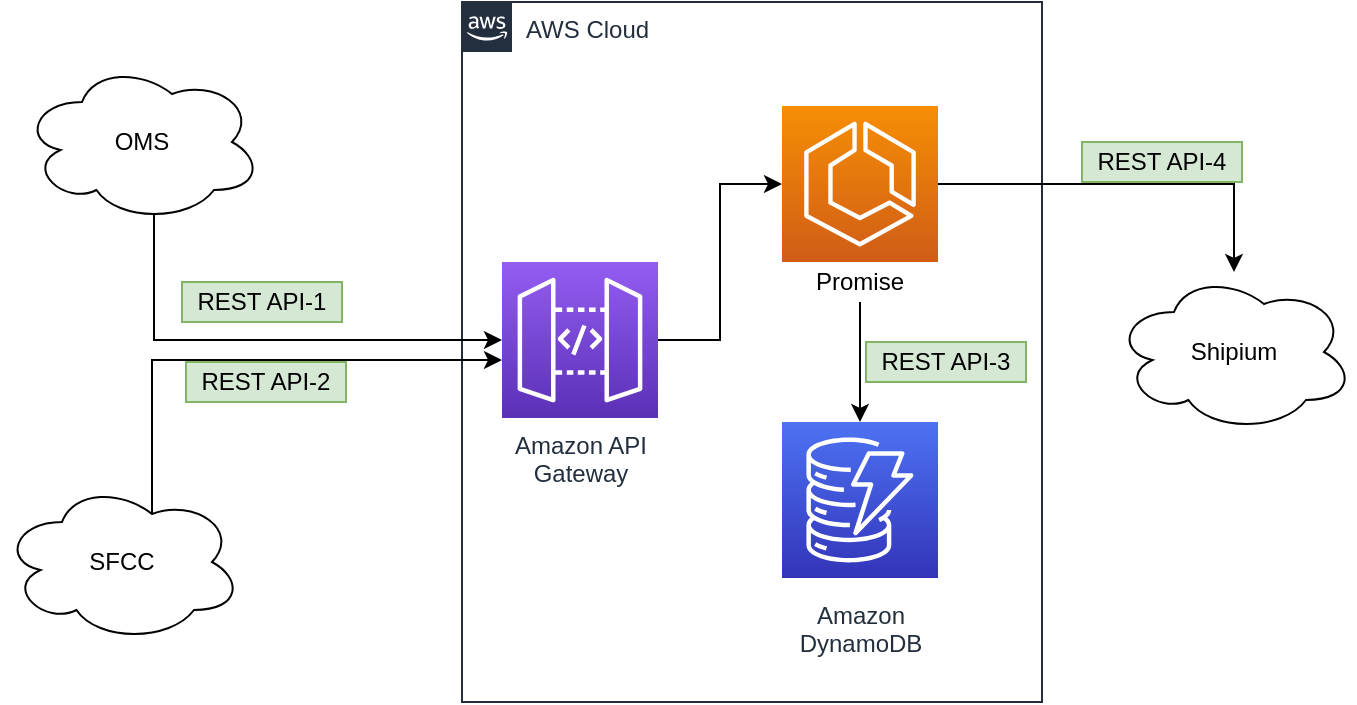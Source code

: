 <mxfile version="20.2.5" type="github">
  <diagram id="Ht1M8jgEwFfnCIfOTk4-" name="Page-1">
    <mxGraphModel dx="931" dy="533" grid="1" gridSize="10" guides="1" tooltips="1" connect="1" arrows="1" fold="1" page="1" pageScale="1" pageWidth="1169" pageHeight="827" math="0" shadow="0">
      <root>
        <mxCell id="0" />
        <mxCell id="1" parent="0" />
        <mxCell id="R-IXnLzLf4_tJUkMW1ok-7" value="AWS Cloud" style="points=[[0,0],[0.25,0],[0.5,0],[0.75,0],[1,0],[1,0.25],[1,0.5],[1,0.75],[1,1],[0.75,1],[0.5,1],[0.25,1],[0,1],[0,0.75],[0,0.5],[0,0.25]];outlineConnect=0;gradientColor=none;html=1;whiteSpace=wrap;fontSize=12;fontStyle=0;container=1;pointerEvents=0;collapsible=0;recursiveResize=0;shape=mxgraph.aws4.group;grIcon=mxgraph.aws4.group_aws_cloud_alt;strokeColor=#232F3E;fillColor=none;verticalAlign=top;align=left;spacingLeft=30;fontColor=#232F3E;dashed=0;" vertex="1" parent="1">
          <mxGeometry x="400" y="190" width="290" height="350" as="geometry" />
        </mxCell>
        <mxCell id="R-IXnLzLf4_tJUkMW1ok-23" style="edgeStyle=orthogonalEdgeStyle;rounded=0;orthogonalLoop=1;jettySize=auto;html=1;" edge="1" parent="R-IXnLzLf4_tJUkMW1ok-7" source="UEzPUAAOIrF-is8g5C7q-114" target="R-IXnLzLf4_tJUkMW1ok-8">
          <mxGeometry relative="1" as="geometry" />
        </mxCell>
        <mxCell id="UEzPUAAOIrF-is8g5C7q-114" value="Amazon API&lt;br&gt;Gateway&lt;br&gt;" style="outlineConnect=0;fontColor=#232F3E;gradientColor=#945DF2;gradientDirection=north;fillColor=#5A30B5;strokeColor=#ffffff;dashed=0;verticalLabelPosition=bottom;verticalAlign=top;align=center;html=1;fontSize=12;fontStyle=0;aspect=fixed;shape=mxgraph.aws4.resourceIcon;resIcon=mxgraph.aws4.api_gateway;labelBackgroundColor=#ffffff;" parent="R-IXnLzLf4_tJUkMW1ok-7" vertex="1">
          <mxGeometry x="20" y="130" width="78" height="78" as="geometry" />
        </mxCell>
        <mxCell id="UEzPUAAOIrF-is8g5C7q-119" value="Amazon&lt;br&gt;DynamoDB&lt;br&gt;" style="outlineConnect=0;fontColor=#232F3E;gradientColor=#4D72F3;gradientDirection=north;fillColor=#3334B9;strokeColor=#ffffff;dashed=0;verticalLabelPosition=bottom;verticalAlign=top;align=center;html=1;fontSize=12;fontStyle=0;aspect=fixed;shape=mxgraph.aws4.resourceIcon;resIcon=mxgraph.aws4.dynamodb;labelBackgroundColor=#ffffff;spacingTop=5;" parent="R-IXnLzLf4_tJUkMW1ok-7" vertex="1">
          <mxGeometry x="160.0" y="210" width="78" height="78" as="geometry" />
        </mxCell>
        <mxCell id="R-IXnLzLf4_tJUkMW1ok-8" value="" style="sketch=0;points=[[0,0,0],[0.25,0,0],[0.5,0,0],[0.75,0,0],[1,0,0],[0,1,0],[0.25,1,0],[0.5,1,0],[0.75,1,0],[1,1,0],[0,0.25,0],[0,0.5,0],[0,0.75,0],[1,0.25,0],[1,0.5,0],[1,0.75,0]];outlineConnect=0;fontColor=#232F3E;gradientColor=#F78E04;gradientDirection=north;fillColor=#D05C17;strokeColor=#ffffff;dashed=0;verticalLabelPosition=bottom;verticalAlign=top;align=center;html=1;fontSize=12;fontStyle=0;aspect=fixed;shape=mxgraph.aws4.resourceIcon;resIcon=mxgraph.aws4.ecs;" vertex="1" parent="R-IXnLzLf4_tJUkMW1ok-7">
          <mxGeometry x="160.0" y="52" width="78" height="78" as="geometry" />
        </mxCell>
        <mxCell id="R-IXnLzLf4_tJUkMW1ok-24" style="edgeStyle=orthogonalEdgeStyle;rounded=0;orthogonalLoop=1;jettySize=auto;html=1;" edge="1" parent="R-IXnLzLf4_tJUkMW1ok-7" source="R-IXnLzLf4_tJUkMW1ok-10" target="UEzPUAAOIrF-is8g5C7q-119">
          <mxGeometry relative="1" as="geometry" />
        </mxCell>
        <mxCell id="R-IXnLzLf4_tJUkMW1ok-10" value="Promise" style="whiteSpace=wrap;html=1;fillColor=none;strokeColor=none;" vertex="1" parent="R-IXnLzLf4_tJUkMW1ok-7">
          <mxGeometry x="159.0" y="130" width="80" height="20" as="geometry" />
        </mxCell>
        <mxCell id="R-IXnLzLf4_tJUkMW1ok-28" value="REST API-3" style="whiteSpace=wrap;html=1;fillColor=#d5e8d4;strokeColor=#82b366;" vertex="1" parent="R-IXnLzLf4_tJUkMW1ok-7">
          <mxGeometry x="202.0" y="170" width="80" height="20" as="geometry" />
        </mxCell>
        <mxCell id="R-IXnLzLf4_tJUkMW1ok-5" value="OMS" style="ellipse;shape=cloud;whiteSpace=wrap;html=1;" vertex="1" parent="1">
          <mxGeometry x="180" y="220" width="120" height="80" as="geometry" />
        </mxCell>
        <mxCell id="R-IXnLzLf4_tJUkMW1ok-6" value="SFCC" style="ellipse;shape=cloud;whiteSpace=wrap;html=1;" vertex="1" parent="1">
          <mxGeometry x="170" y="430" width="120" height="80" as="geometry" />
        </mxCell>
        <mxCell id="R-IXnLzLf4_tJUkMW1ok-9" value="Shipium" style="ellipse;shape=cloud;whiteSpace=wrap;html=1;" vertex="1" parent="1">
          <mxGeometry x="726" y="325" width="120" height="80" as="geometry" />
        </mxCell>
        <mxCell id="R-IXnLzLf4_tJUkMW1ok-21" value="" style="endArrow=classic;html=1;rounded=0;exitX=0.55;exitY=0.95;exitDx=0;exitDy=0;exitPerimeter=0;" edge="1" parent="1" source="R-IXnLzLf4_tJUkMW1ok-5" target="UEzPUAAOIrF-is8g5C7q-114">
          <mxGeometry width="50" height="50" relative="1" as="geometry">
            <mxPoint x="326" y="360" as="sourcePoint" />
            <mxPoint x="376" y="310" as="targetPoint" />
            <Array as="points">
              <mxPoint x="246" y="359" />
            </Array>
          </mxGeometry>
        </mxCell>
        <mxCell id="R-IXnLzLf4_tJUkMW1ok-22" value="" style="endArrow=classic;html=1;rounded=0;exitX=0.625;exitY=0.2;exitDx=0;exitDy=0;exitPerimeter=0;" edge="1" parent="1" source="R-IXnLzLf4_tJUkMW1ok-6">
          <mxGeometry width="50" height="50" relative="1" as="geometry">
            <mxPoint x="256" y="306" as="sourcePoint" />
            <mxPoint x="420" y="369" as="targetPoint" />
            <Array as="points">
              <mxPoint x="245" y="369" />
            </Array>
          </mxGeometry>
        </mxCell>
        <mxCell id="R-IXnLzLf4_tJUkMW1ok-25" style="edgeStyle=orthogonalEdgeStyle;rounded=0;orthogonalLoop=1;jettySize=auto;html=1;" edge="1" parent="1" source="R-IXnLzLf4_tJUkMW1ok-8" target="R-IXnLzLf4_tJUkMW1ok-9">
          <mxGeometry relative="1" as="geometry" />
        </mxCell>
        <mxCell id="R-IXnLzLf4_tJUkMW1ok-26" value="REST API-1" style="whiteSpace=wrap;html=1;fillColor=#d5e8d4;strokeColor=#82b366;" vertex="1" parent="1">
          <mxGeometry x="260.0" y="330" width="80" height="20" as="geometry" />
        </mxCell>
        <mxCell id="R-IXnLzLf4_tJUkMW1ok-27" value="REST API-2" style="whiteSpace=wrap;html=1;fillColor=#d5e8d4;strokeColor=#82b366;" vertex="1" parent="1">
          <mxGeometry x="262.0" y="370" width="80" height="20" as="geometry" />
        </mxCell>
        <mxCell id="R-IXnLzLf4_tJUkMW1ok-29" value="REST API-4" style="whiteSpace=wrap;html=1;fillColor=#d5e8d4;strokeColor=#82b366;" vertex="1" parent="1">
          <mxGeometry x="710.0" y="260" width="80" height="20" as="geometry" />
        </mxCell>
      </root>
    </mxGraphModel>
  </diagram>
</mxfile>
